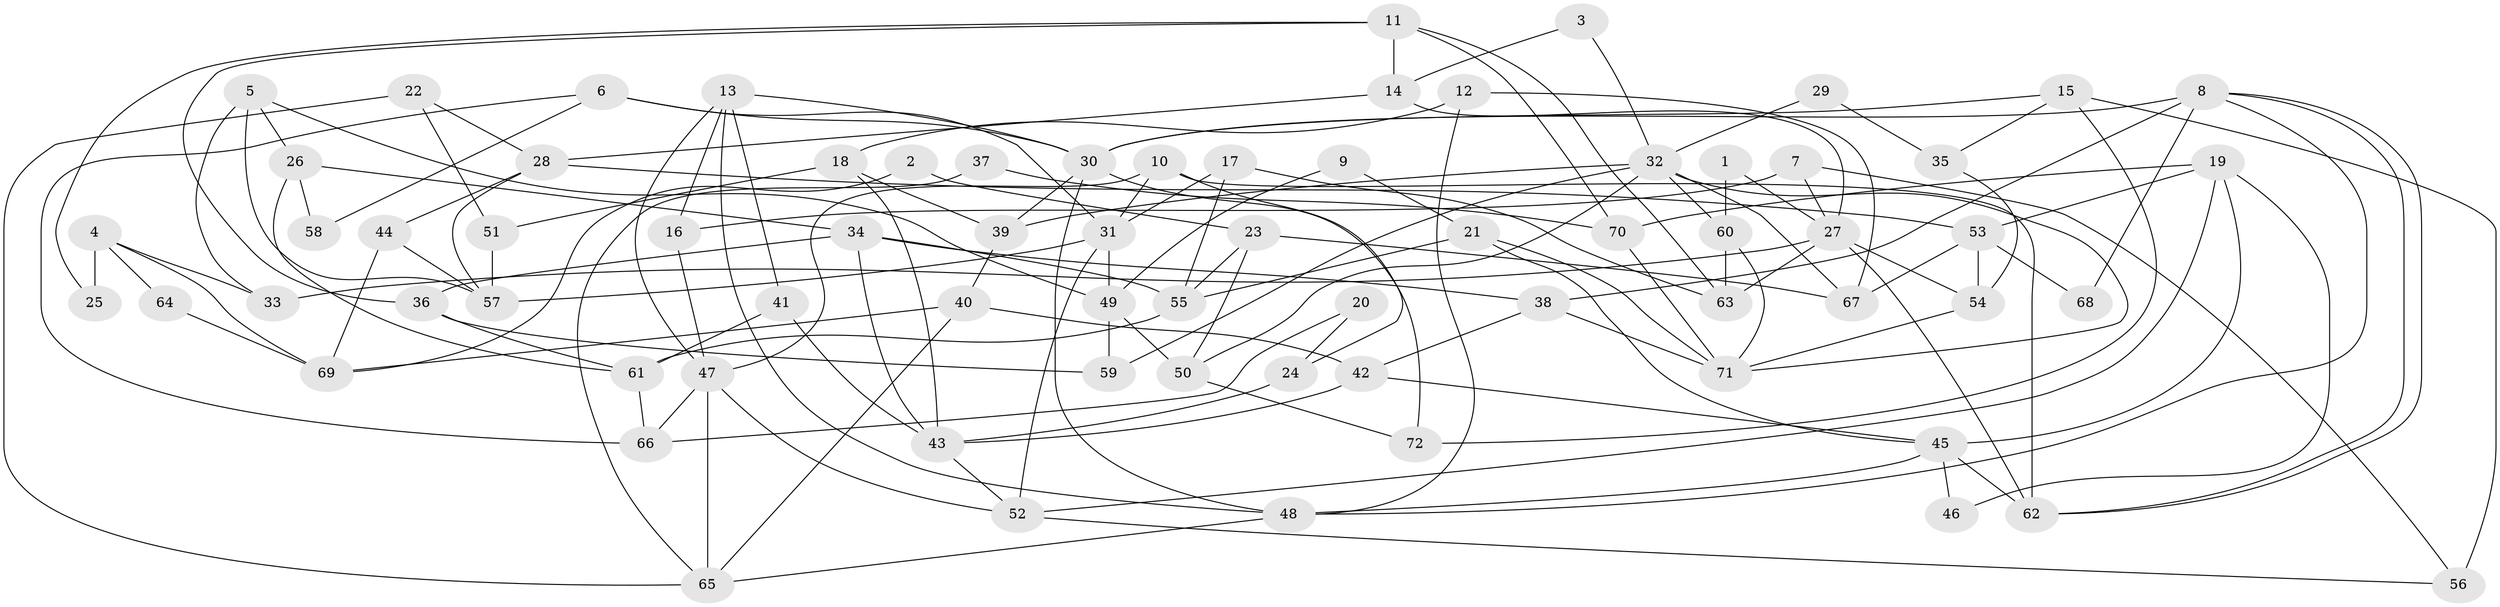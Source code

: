 // coarse degree distribution, {2: 0.16279069767441862, 5: 0.16279069767441862, 4: 0.13953488372093023, 6: 0.13953488372093023, 7: 0.16279069767441862, 8: 0.046511627906976744, 3: 0.09302325581395349, 9: 0.09302325581395349}
// Generated by graph-tools (version 1.1) at 2025/41/03/06/25 10:41:53]
// undirected, 72 vertices, 144 edges
graph export_dot {
graph [start="1"]
  node [color=gray90,style=filled];
  1;
  2;
  3;
  4;
  5;
  6;
  7;
  8;
  9;
  10;
  11;
  12;
  13;
  14;
  15;
  16;
  17;
  18;
  19;
  20;
  21;
  22;
  23;
  24;
  25;
  26;
  27;
  28;
  29;
  30;
  31;
  32;
  33;
  34;
  35;
  36;
  37;
  38;
  39;
  40;
  41;
  42;
  43;
  44;
  45;
  46;
  47;
  48;
  49;
  50;
  51;
  52;
  53;
  54;
  55;
  56;
  57;
  58;
  59;
  60;
  61;
  62;
  63;
  64;
  65;
  66;
  67;
  68;
  69;
  70;
  71;
  72;
  1 -- 27;
  1 -- 60;
  2 -- 23;
  2 -- 69;
  3 -- 32;
  3 -- 14;
  4 -- 33;
  4 -- 69;
  4 -- 25;
  4 -- 64;
  5 -- 49;
  5 -- 26;
  5 -- 33;
  5 -- 57;
  6 -- 30;
  6 -- 66;
  6 -- 31;
  6 -- 58;
  7 -- 16;
  7 -- 27;
  7 -- 56;
  8 -- 30;
  8 -- 62;
  8 -- 62;
  8 -- 38;
  8 -- 48;
  8 -- 68;
  9 -- 49;
  9 -- 21;
  10 -- 47;
  10 -- 62;
  10 -- 24;
  10 -- 31;
  11 -- 36;
  11 -- 70;
  11 -- 14;
  11 -- 25;
  11 -- 63;
  12 -- 18;
  12 -- 48;
  12 -- 67;
  13 -- 48;
  13 -- 30;
  13 -- 16;
  13 -- 41;
  13 -- 47;
  14 -- 28;
  14 -- 27;
  15 -- 72;
  15 -- 30;
  15 -- 35;
  15 -- 56;
  16 -- 47;
  17 -- 63;
  17 -- 31;
  17 -- 55;
  18 -- 51;
  18 -- 39;
  18 -- 43;
  19 -- 52;
  19 -- 45;
  19 -- 46;
  19 -- 53;
  19 -- 70;
  20 -- 66;
  20 -- 24;
  21 -- 71;
  21 -- 45;
  21 -- 55;
  22 -- 28;
  22 -- 65;
  22 -- 51;
  23 -- 67;
  23 -- 55;
  23 -- 50;
  24 -- 43;
  26 -- 34;
  26 -- 61;
  26 -- 58;
  27 -- 54;
  27 -- 33;
  27 -- 62;
  27 -- 63;
  28 -- 57;
  28 -- 53;
  28 -- 44;
  29 -- 32;
  29 -- 35;
  30 -- 39;
  30 -- 48;
  30 -- 72;
  31 -- 49;
  31 -- 52;
  31 -- 57;
  32 -- 71;
  32 -- 59;
  32 -- 39;
  32 -- 50;
  32 -- 60;
  32 -- 67;
  34 -- 43;
  34 -- 55;
  34 -- 36;
  34 -- 38;
  35 -- 54;
  36 -- 61;
  36 -- 59;
  37 -- 70;
  37 -- 65;
  38 -- 42;
  38 -- 71;
  39 -- 40;
  40 -- 65;
  40 -- 42;
  40 -- 69;
  41 -- 43;
  41 -- 61;
  42 -- 43;
  42 -- 45;
  43 -- 52;
  44 -- 57;
  44 -- 69;
  45 -- 62;
  45 -- 46;
  45 -- 48;
  47 -- 52;
  47 -- 65;
  47 -- 66;
  48 -- 65;
  49 -- 50;
  49 -- 59;
  50 -- 72;
  51 -- 57;
  52 -- 56;
  53 -- 67;
  53 -- 54;
  53 -- 68;
  54 -- 71;
  55 -- 61;
  60 -- 63;
  60 -- 71;
  61 -- 66;
  64 -- 69;
  70 -- 71;
}
